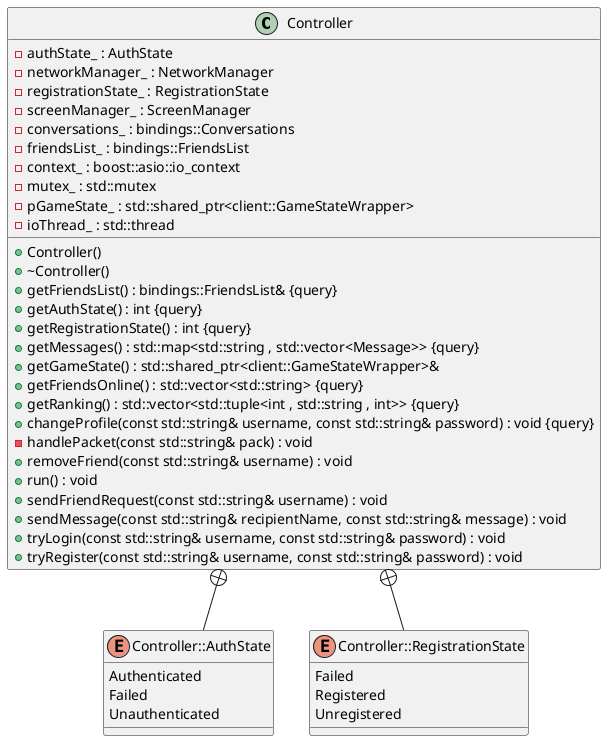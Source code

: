 @startuml ControllerClass





/' Objects '/

class Controller {
	+Controller()
	+~Controller()
	-authState_ : AuthState
	-networkManager_ : NetworkManager
	-registrationState_ : RegistrationState
	-screenManager_ : ScreenManager
	-conversations_ : bindings::Conversations
	-friendsList_ : bindings::FriendsList
	+getFriendsList() : bindings::FriendsList& {query}
	-context_ : boost::asio::io_context
	+getAuthState() : int {query}
	+getRegistrationState() : int {query}
	+getMessages() : std::map<std::string , std::vector<Message>> {query}
	-mutex_ : std::mutex
	-pGameState_ : std::shared_ptr<client::GameStateWrapper>
	+getGameState() : std::shared_ptr<client::GameStateWrapper>&
	-ioThread_ : std::thread
	+getFriendsOnline() : std::vector<std::string> {query}
	+getRanking() : std::vector<std::tuple<int , std::string , int>> {query}
	+changeProfile(const std::string& username, const std::string& password) : void {query}
	-handlePacket(const std::string& pack) : void
	+removeFriend(const std::string& username) : void
	+run() : void
	+sendFriendRequest(const std::string& username) : void
	+sendMessage(const std::string& recipientName, const std::string& message) : void
	+tryLogin(const std::string& username, const std::string& password) : void
	+tryRegister(const std::string& username, const std::string& password) : void
}


enum Controller::AuthState {
	Authenticated
	Failed
	Unauthenticated
}


enum Controller::RegistrationState {
	Failed
	Registered
	Unregistered
}





/' Inheritance relationships '/




/' Aggregation relationships '/





/' Nested objects '/

Controller +-- Controller::AuthState


Controller +-- Controller::RegistrationState




@enduml
